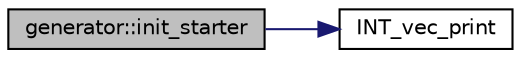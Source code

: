 digraph "generator::init_starter"
{
  edge [fontname="Helvetica",fontsize="10",labelfontname="Helvetica",labelfontsize="10"];
  node [fontname="Helvetica",fontsize="10",shape=record];
  rankdir="LR";
  Node10087 [label="generator::init_starter",height=0.2,width=0.4,color="black", fillcolor="grey75", style="filled", fontcolor="black"];
  Node10087 -> Node10088 [color="midnightblue",fontsize="10",style="solid",fontname="Helvetica"];
  Node10088 [label="INT_vec_print",height=0.2,width=0.4,color="black", fillcolor="white", style="filled",URL="$df/dbf/sajeeb_8_c.html#a79a5901af0b47dd0d694109543c027fe"];
}
